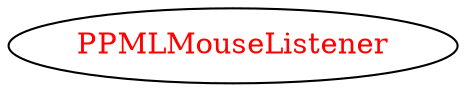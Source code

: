 digraph dependencyGraph {
 concentrate=true;
 ranksep="2.0";
 rankdir="LR"; 
 splines="ortho";
"PPMLMouseListener" [fontcolor="red"];
}